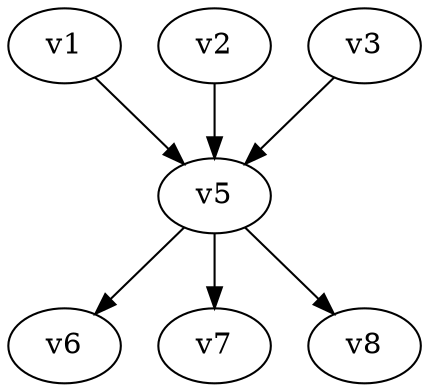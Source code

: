 // slika_3_Simplified.gv
digraph {
	v1 [label=v1]
	v2 [label=v2]
	v3 [label=v3]
	v5 [label=v5]
	v6 [label=v6]
	v7 [label=v7]
	v8 [label=v8]
	v5 -> v6 [constraint=true]
	v5 -> v7 [constraint=true]
	v5 -> v8 [constraint=true]
	v1 -> v5 [constraint=true]
	v2 -> v5 [constraint=true]
	v3 -> v5 [constraint=true]
}
